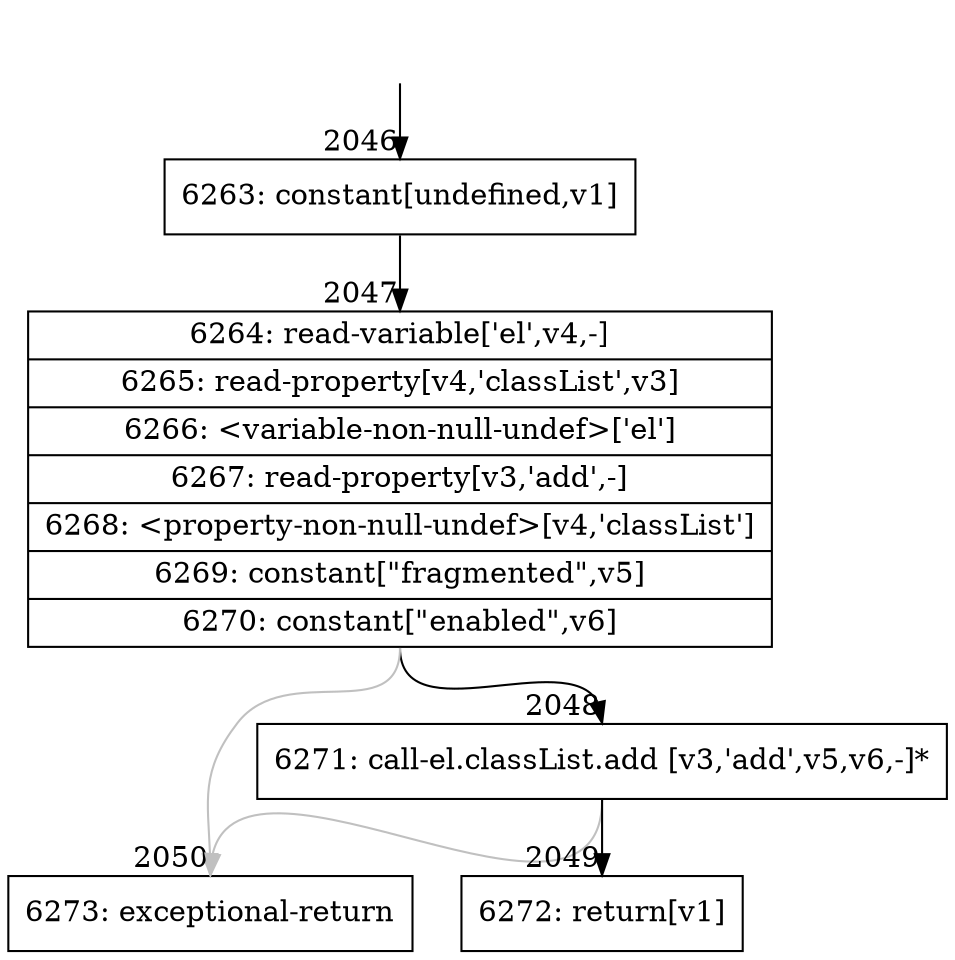 digraph {
rankdir="TD"
BB_entry130[shape=none,label=""];
BB_entry130 -> BB2046 [tailport=s, headport=n, headlabel="    2046"]
BB2046 [shape=record label="{6263: constant[undefined,v1]}" ] 
BB2046 -> BB2047 [tailport=s, headport=n, headlabel="      2047"]
BB2047 [shape=record label="{6264: read-variable['el',v4,-]|6265: read-property[v4,'classList',v3]|6266: \<variable-non-null-undef\>['el']|6267: read-property[v3,'add',-]|6268: \<property-non-null-undef\>[v4,'classList']|6269: constant[\"fragmented\",v5]|6270: constant[\"enabled\",v6]}" ] 
BB2047 -> BB2048 [tailport=s, headport=n, headlabel="      2048"]
BB2047 -> BB2050 [tailport=s, headport=n, color=gray, headlabel="      2050"]
BB2048 [shape=record label="{6271: call-el.classList.add [v3,'add',v5,v6,-]*}" ] 
BB2048 -> BB2049 [tailport=s, headport=n, headlabel="      2049"]
BB2048 -> BB2050 [tailport=s, headport=n, color=gray]
BB2049 [shape=record label="{6272: return[v1]}" ] 
BB2050 [shape=record label="{6273: exceptional-return}" ] 
//#$~ 2529
}

